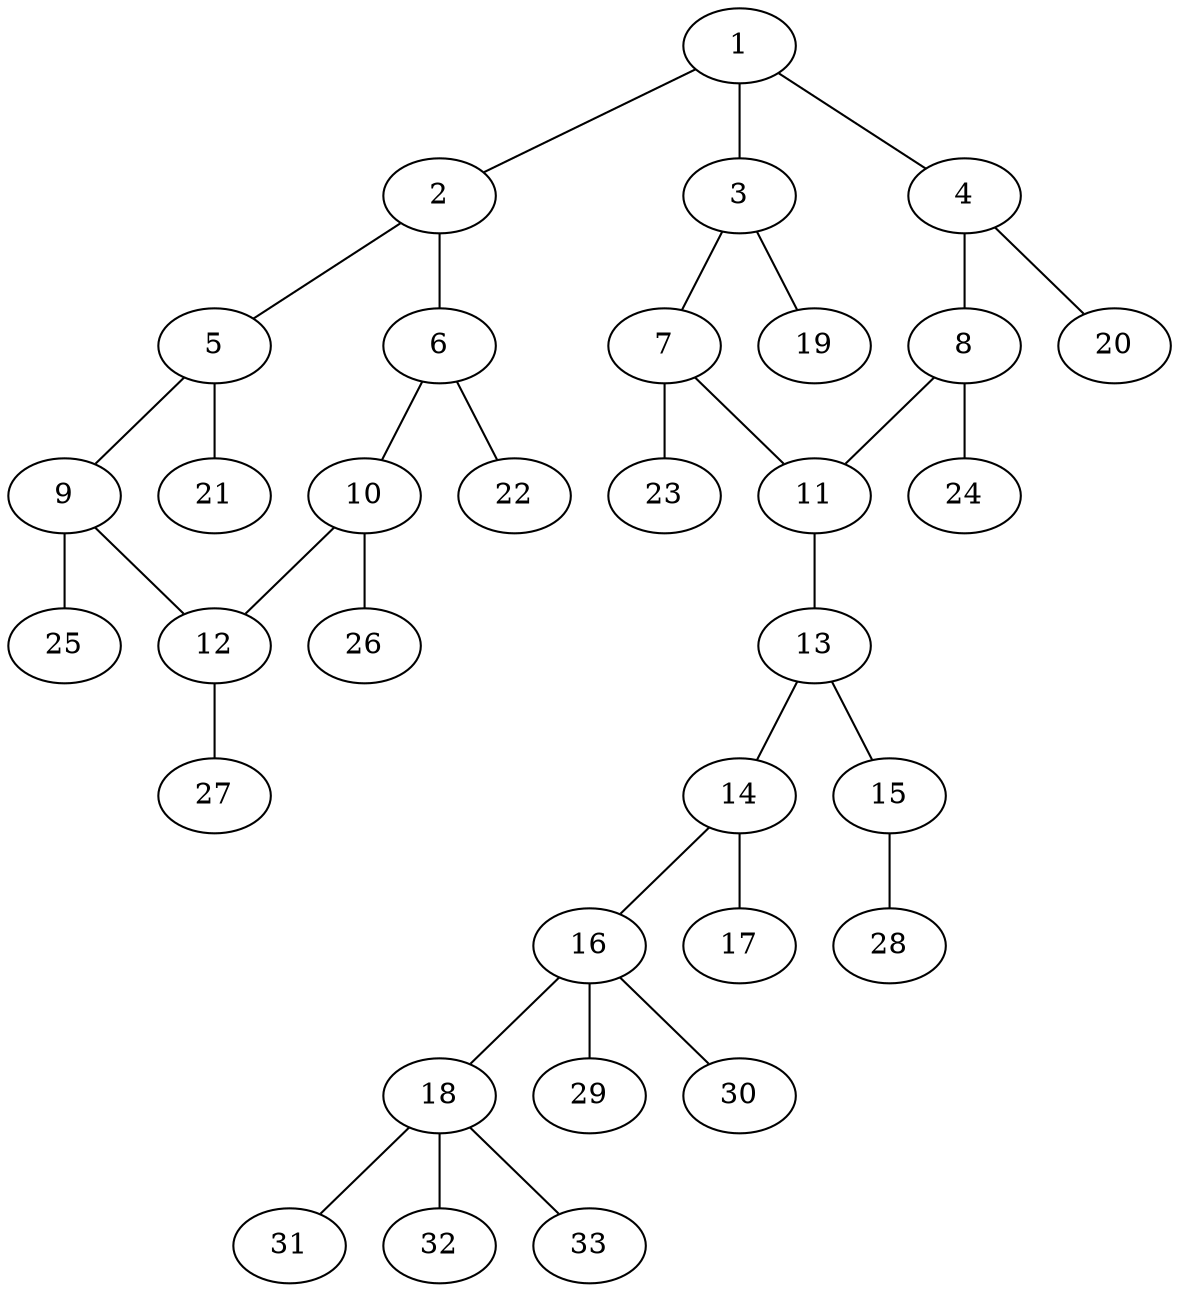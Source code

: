 graph molecule_251 {
	1	 [chem=C];
	2	 [chem=C];
	1 -- 2	 [valence=1];
	3	 [chem=C];
	1 -- 3	 [valence=1];
	4	 [chem=C];
	1 -- 4	 [valence=2];
	5	 [chem=C];
	2 -- 5	 [valence=2];
	6	 [chem=C];
	2 -- 6	 [valence=1];
	7	 [chem=C];
	3 -- 7	 [valence=2];
	19	 [chem=H];
	3 -- 19	 [valence=1];
	8	 [chem=C];
	4 -- 8	 [valence=1];
	20	 [chem=H];
	4 -- 20	 [valence=1];
	9	 [chem=C];
	5 -- 9	 [valence=1];
	21	 [chem=H];
	5 -- 21	 [valence=1];
	10	 [chem=C];
	6 -- 10	 [valence=2];
	22	 [chem=H];
	6 -- 22	 [valence=1];
	11	 [chem=C];
	7 -- 11	 [valence=1];
	23	 [chem=H];
	7 -- 23	 [valence=1];
	8 -- 11	 [valence=2];
	24	 [chem=H];
	8 -- 24	 [valence=1];
	12	 [chem=C];
	9 -- 12	 [valence=2];
	25	 [chem=H];
	9 -- 25	 [valence=1];
	10 -- 12	 [valence=1];
	26	 [chem=H];
	10 -- 26	 [valence=1];
	13	 [chem=N];
	11 -- 13	 [valence=1];
	27	 [chem=H];
	12 -- 27	 [valence=1];
	14	 [chem=C];
	13 -- 14	 [valence=1];
	15	 [chem=O];
	13 -- 15	 [valence=1];
	16	 [chem=C];
	14 -- 16	 [valence=1];
	17	 [chem=O];
	14 -- 17	 [valence=2];
	28	 [chem=H];
	15 -- 28	 [valence=1];
	18	 [chem=C];
	16 -- 18	 [valence=1];
	29	 [chem=H];
	16 -- 29	 [valence=1];
	30	 [chem=H];
	16 -- 30	 [valence=1];
	31	 [chem=H];
	18 -- 31	 [valence=1];
	32	 [chem=H];
	18 -- 32	 [valence=1];
	33	 [chem=H];
	18 -- 33	 [valence=1];
}
